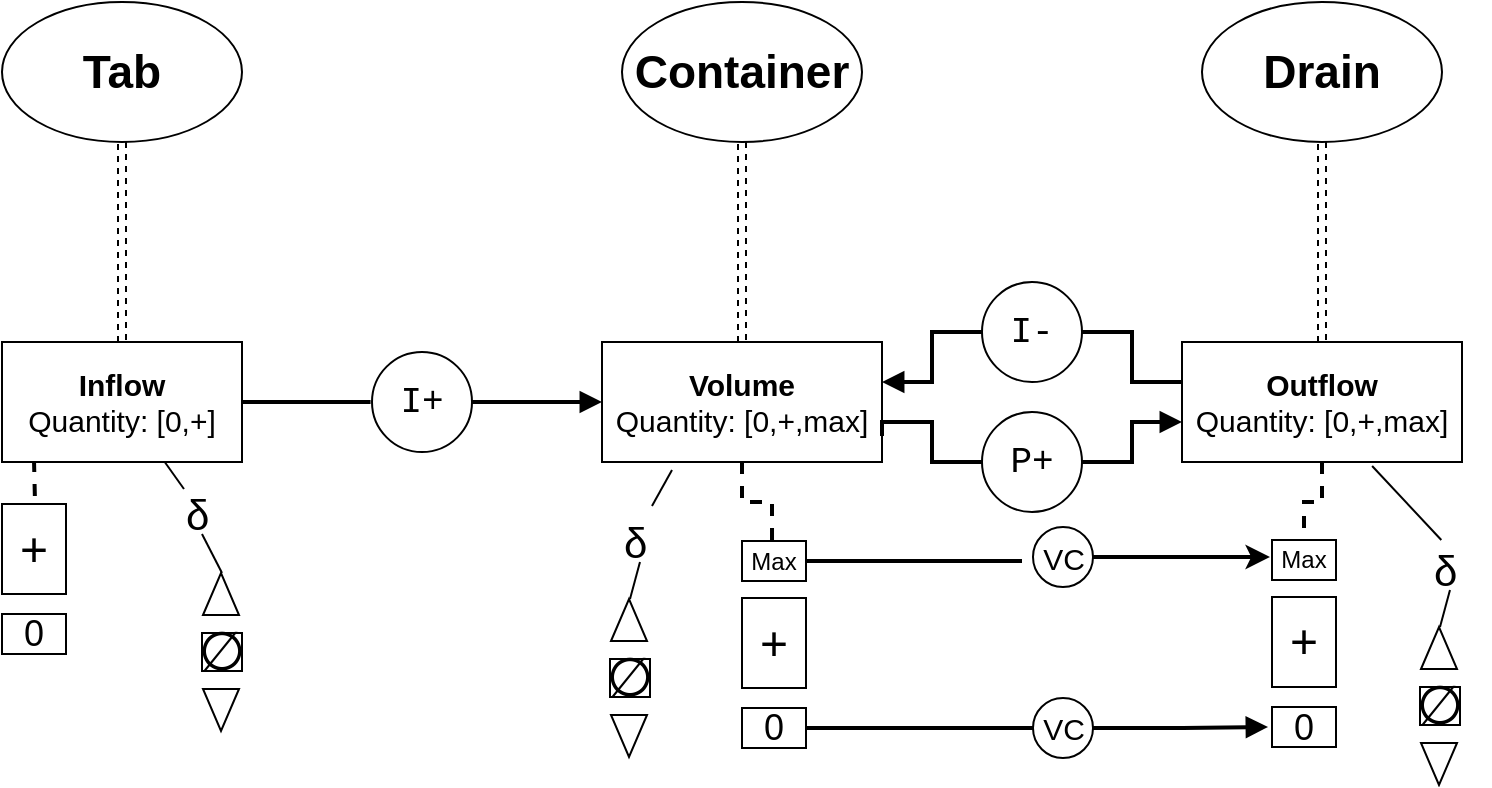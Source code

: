 <mxfile version="10.6.0" type="github"><diagram id="IiL3UcbihEvL6MUUXaoO" name="Page-1"><mxGraphModel dx="1329" dy="786" grid="1" gridSize="10" guides="1" tooltips="1" connect="0" arrows="1" fold="1" page="1" pageScale="1" pageWidth="827" pageHeight="1169" math="0" shadow="0"><root><mxCell id="0"/><mxCell id="1" parent="0"/><mxCell id="okrOaFl6imnLED2Pd8dB-20" style="edgeStyle=orthogonalEdgeStyle;shape=link;rounded=0;orthogonalLoop=1;jettySize=auto;html=1;entryX=0.5;entryY=0;entryDx=0;entryDy=0;entryPerimeter=0;dashed=1;endArrow=none;endFill=0;" parent="1" source="okrOaFl6imnLED2Pd8dB-4" target="okrOaFl6imnLED2Pd8dB-9" edge="1"><mxGeometry relative="1" as="geometry"/></mxCell><mxCell id="okrOaFl6imnLED2Pd8dB-4" value="&lt;font size=&quot;1&quot;&gt;&lt;b&gt;&lt;font style=&quot;font-size: 23px&quot;&gt;Container&lt;/font&gt;&lt;/b&gt;&lt;/font&gt;" style="ellipse;whiteSpace=wrap;html=1;" parent="1" vertex="1"><mxGeometry x="330" y="150" width="120" height="70" as="geometry"/></mxCell><mxCell id="okrOaFl6imnLED2Pd8dB-8" value="" style="edgeStyle=orthogonalEdgeStyle;rounded=0;orthogonalLoop=1;jettySize=auto;html=1;endArrow=none;endFill=0;shape=link;dashed=1;" parent="1" source="okrOaFl6imnLED2Pd8dB-5" target="okrOaFl6imnLED2Pd8dB-7" edge="1"><mxGeometry relative="1" as="geometry"/></mxCell><mxCell id="okrOaFl6imnLED2Pd8dB-5" value="&lt;b&gt;&lt;font style=&quot;font-size: 23px&quot;&gt;Tab&lt;/font&gt;&lt;/b&gt;" style="ellipse;whiteSpace=wrap;html=1;" parent="1" vertex="1"><mxGeometry x="20" y="150" width="120" height="70" as="geometry"/></mxCell><mxCell id="okrOaFl6imnLED2Pd8dB-21" style="edgeStyle=orthogonalEdgeStyle;shape=link;rounded=0;orthogonalLoop=1;jettySize=auto;html=1;entryX=0.5;entryY=0;entryDx=0;entryDy=0;entryPerimeter=0;dashed=1;endArrow=none;endFill=0;" parent="1" source="okrOaFl6imnLED2Pd8dB-6" target="okrOaFl6imnLED2Pd8dB-11" edge="1"><mxGeometry relative="1" as="geometry"/></mxCell><mxCell id="okrOaFl6imnLED2Pd8dB-6" value="&lt;b&gt;&lt;font style=&quot;font-size: 23px&quot;&gt;Drain&lt;/font&gt;&lt;/b&gt;" style="ellipse;whiteSpace=wrap;html=1;" parent="1" vertex="1"><mxGeometry x="620" y="150" width="120" height="70" as="geometry"/></mxCell><mxCell id="okrOaFl6imnLED2Pd8dB-22" style="edgeStyle=orthogonalEdgeStyle;rounded=0;orthogonalLoop=1;jettySize=auto;html=1;entryX=-0.014;entryY=0.5;entryDx=0;entryDy=0;entryPerimeter=0;endArrow=none;endFill=0;strokeWidth=2;" parent="1" source="okrOaFl6imnLED2Pd8dB-7" target="okrOaFl6imnLED2Pd8dB-24" edge="1"><mxGeometry relative="1" as="geometry"><mxPoint x="218" y="350" as="targetPoint"/></mxGeometry></mxCell><mxCell id="n71-mFbf7k77TN0-uK8z-25" style="edgeStyle=orthogonalEdgeStyle;rounded=0;orthogonalLoop=1;jettySize=auto;html=1;startArrow=none;startFill=0;endArrow=none;endFill=0;strokeWidth=2;dashed=1;" parent="1" target="okrOaFl6imnLED2Pd8dB-35" edge="1"><mxGeometry relative="1" as="geometry"><mxPoint x="36" y="379" as="sourcePoint"/></mxGeometry></mxCell><mxCell id="TGdqrroRe1jQDh7gQxnm-4" style="rounded=0;orthogonalLoop=1;jettySize=auto;html=1;endArrow=none;endFill=0;entryX=0.033;entryY=0.125;entryDx=0;entryDy=0;entryPerimeter=0;" edge="1" parent="1" source="okrOaFl6imnLED2Pd8dB-7" target="TGdqrroRe1jQDh7gQxnm-2"><mxGeometry relative="1" as="geometry"/></mxCell><mxCell id="okrOaFl6imnLED2Pd8dB-7" value="&lt;div&gt;&lt;font size=&quot;1&quot;&gt;&lt;b style=&quot;font-size: 15px&quot;&gt;Inflow&lt;/b&gt;&lt;/font&gt;&lt;/div&gt;&lt;div&gt;&lt;font size=&quot;1&quot;&gt;&lt;span style=&quot;font-size: 15px&quot;&gt;Quantity: [0,+]&lt;/span&gt;&lt;b style=&quot;font-size: 15px&quot;&gt;&lt;br&gt;&lt;/b&gt;&lt;/font&gt;&lt;/div&gt;" style="rounded=0;whiteSpace=wrap;html=1;" parent="1" vertex="1"><mxGeometry x="20" y="320" width="120" height="60" as="geometry"/></mxCell><mxCell id="n71-mFbf7k77TN0-uK8z-26" style="edgeStyle=orthogonalEdgeStyle;rounded=0;orthogonalLoop=1;jettySize=auto;html=1;entryX=0.469;entryY=0.025;entryDx=0;entryDy=0;entryPerimeter=0;dashed=1;startArrow=none;startFill=0;endArrow=none;endFill=0;strokeWidth=2;" parent="1" source="okrOaFl6imnLED2Pd8dB-9" target="n71-mFbf7k77TN0-uK8z-4" edge="1"><mxGeometry relative="1" as="geometry"/></mxCell><mxCell id="okrOaFl6imnLED2Pd8dB-9" value="&lt;div&gt;&lt;font size=&quot;1&quot;&gt;&lt;b style=&quot;font-size: 15px&quot;&gt;Volume&lt;/b&gt;&lt;/font&gt;&lt;/div&gt;&lt;div&gt;&lt;font size=&quot;1&quot;&gt;&lt;span style=&quot;font-size: 15px&quot;&gt;Quantity: [0,+,max]&lt;/span&gt;&lt;b style=&quot;font-size: 15px&quot;&gt;&lt;br&gt;&lt;/b&gt;&lt;/font&gt;&lt;/div&gt;" style="rounded=0;whiteSpace=wrap;html=1;" parent="1" vertex="1"><mxGeometry x="320" y="320" width="140" height="60" as="geometry"/></mxCell><mxCell id="okrOaFl6imnLED2Pd8dB-28" value="" style="edgeStyle=orthogonalEdgeStyle;rounded=0;orthogonalLoop=1;jettySize=auto;html=1;endArrow=none;endFill=0;strokeWidth=2;" parent="1" source="okrOaFl6imnLED2Pd8dB-11" target="okrOaFl6imnLED2Pd8dB-26" edge="1"><mxGeometry relative="1" as="geometry"><Array as="points"><mxPoint x="585" y="340"/><mxPoint x="585" y="315"/></Array></mxGeometry></mxCell><mxCell id="n71-mFbf7k77TN0-uK8z-27" style="edgeStyle=orthogonalEdgeStyle;rounded=0;orthogonalLoop=1;jettySize=auto;html=1;entryX=0.5;entryY=-0.125;entryDx=0;entryDy=0;entryPerimeter=0;dashed=1;startArrow=none;startFill=0;endArrow=none;endFill=0;strokeWidth=2;" parent="1" source="okrOaFl6imnLED2Pd8dB-11" target="n71-mFbf7k77TN0-uK8z-19" edge="1"><mxGeometry relative="1" as="geometry"/></mxCell><mxCell id="okrOaFl6imnLED2Pd8dB-11" value="&lt;div&gt;&lt;font size=&quot;1&quot;&gt;&lt;b style=&quot;font-size: 15px&quot;&gt;Outflow&lt;/b&gt;&lt;/font&gt;&lt;/div&gt;&lt;div&gt;&lt;font size=&quot;1&quot;&gt;&lt;span style=&quot;font-size: 15px&quot;&gt;Quantity: [0,+,max]&lt;/span&gt;&lt;b style=&quot;font-size: 15px&quot;&gt;&lt;br&gt;&lt;/b&gt;&lt;/font&gt;&lt;/div&gt;" style="rounded=0;whiteSpace=wrap;html=1;" parent="1" vertex="1"><mxGeometry x="610" y="320" width="140" height="60" as="geometry"/></mxCell><mxCell id="okrOaFl6imnLED2Pd8dB-25" value="" style="edgeStyle=orthogonalEdgeStyle;rounded=0;orthogonalLoop=1;jettySize=auto;html=1;endArrow=block;endFill=1;strokeWidth=2;" parent="1" source="okrOaFl6imnLED2Pd8dB-24" target="okrOaFl6imnLED2Pd8dB-9" edge="1"><mxGeometry relative="1" as="geometry"/></mxCell><mxCell id="okrOaFl6imnLED2Pd8dB-24" value="&lt;font face=&quot;Courier New&quot;&gt;&lt;font style=&quot;font-size: 18px&quot;&gt;I+&lt;/font&gt;&lt;/font&gt;" style="ellipse;whiteSpace=wrap;html=1;aspect=fixed;" parent="1" vertex="1"><mxGeometry x="205" y="325" width="50" height="50" as="geometry"/></mxCell><mxCell id="okrOaFl6imnLED2Pd8dB-29" value="" style="edgeStyle=orthogonalEdgeStyle;rounded=0;orthogonalLoop=1;jettySize=auto;html=1;endArrow=block;endFill=1;strokeWidth=2;" parent="1" source="okrOaFl6imnLED2Pd8dB-26" target="okrOaFl6imnLED2Pd8dB-9" edge="1"><mxGeometry relative="1" as="geometry"><Array as="points"><mxPoint x="485" y="315"/><mxPoint x="485" y="340"/></Array></mxGeometry></mxCell><mxCell id="okrOaFl6imnLED2Pd8dB-26" value="&lt;font face=&quot;Courier New&quot;&gt;&lt;font style=&quot;font-size: 18px&quot;&gt;I-&lt;/font&gt;&lt;/font&gt;" style="ellipse;whiteSpace=wrap;html=1;aspect=fixed;" parent="1" vertex="1"><mxGeometry x="510" y="290" width="50" height="50" as="geometry"/></mxCell><mxCell id="okrOaFl6imnLED2Pd8dB-32" style="edgeStyle=orthogonalEdgeStyle;rounded=0;orthogonalLoop=1;jettySize=auto;html=1;entryX=1;entryY=0.783;entryDx=0;entryDy=0;entryPerimeter=0;endArrow=none;endFill=0;strokeWidth=2;" parent="1" source="okrOaFl6imnLED2Pd8dB-30" target="okrOaFl6imnLED2Pd8dB-9" edge="1"><mxGeometry relative="1" as="geometry"><Array as="points"><mxPoint x="485" y="380"/><mxPoint x="485" y="360"/><mxPoint x="460" y="360"/></Array></mxGeometry></mxCell><mxCell id="okrOaFl6imnLED2Pd8dB-33" value="" style="edgeStyle=orthogonalEdgeStyle;rounded=0;orthogonalLoop=1;jettySize=auto;html=1;startArrow=none;startFill=0;endArrow=block;endFill=1;strokeWidth=2;" parent="1" source="okrOaFl6imnLED2Pd8dB-30" target="okrOaFl6imnLED2Pd8dB-11" edge="1"><mxGeometry relative="1" as="geometry"><Array as="points"><mxPoint x="585" y="380"/><mxPoint x="585" y="360"/></Array></mxGeometry></mxCell><mxCell id="okrOaFl6imnLED2Pd8dB-30" value="&lt;font style=&quot;font-size: 18px&quot; face=&quot;Courier New&quot;&gt;&lt;span&gt;P+&lt;/span&gt;&lt;/font&gt;" style="ellipse;whiteSpace=wrap;html=1;aspect=fixed;" parent="1" vertex="1"><mxGeometry x="510" y="355" width="50" height="50" as="geometry"/></mxCell><mxCell id="okrOaFl6imnLED2Pd8dB-34" value="&lt;font style=&quot;font-size: 18px&quot;&gt;0&lt;/font&gt;" style="rounded=0;whiteSpace=wrap;html=1;" parent="1" vertex="1"><mxGeometry x="20" y="456" width="32" height="20" as="geometry"/></mxCell><mxCell id="okrOaFl6imnLED2Pd8dB-35" value="&lt;font style=&quot;font-size: 24px&quot;&gt;+&lt;/font&gt;" style="rounded=0;whiteSpace=wrap;html=1;" parent="1" vertex="1"><mxGeometry x="20" y="401" width="32" height="45" as="geometry"/></mxCell><mxCell id="n71-mFbf7k77TN0-uK8z-23" style="edgeStyle=orthogonalEdgeStyle;rounded=0;orthogonalLoop=1;jettySize=auto;html=1;startArrow=none;startFill=0;endArrow=none;endFill=0;strokeWidth=2;" parent="1" source="n71-mFbf7k77TN0-uK8z-1" target="n71-mFbf7k77TN0-uK8z-22" edge="1"><mxGeometry relative="1" as="geometry"/></mxCell><mxCell id="n71-mFbf7k77TN0-uK8z-1" value="&lt;font style=&quot;font-size: 18px&quot;&gt;0&lt;/font&gt;" style="rounded=0;whiteSpace=wrap;html=1;" parent="1" vertex="1"><mxGeometry x="390" y="503" width="32" height="20" as="geometry"/></mxCell><mxCell id="n71-mFbf7k77TN0-uK8z-2" value="&lt;font style=&quot;font-size: 24px&quot;&gt;+&lt;/font&gt;" style="rounded=0;whiteSpace=wrap;html=1;" parent="1" vertex="1"><mxGeometry x="390" y="448" width="32" height="45" as="geometry"/></mxCell><mxCell id="n71-mFbf7k77TN0-uK8z-9" style="edgeStyle=orthogonalEdgeStyle;rounded=0;orthogonalLoop=1;jettySize=auto;html=1;startArrow=none;startFill=0;endArrow=none;endFill=0;strokeWidth=2;" parent="1" source="n71-mFbf7k77TN0-uK8z-4" edge="1"><mxGeometry relative="1" as="geometry"><mxPoint x="530" y="429.5" as="targetPoint"/></mxGeometry></mxCell><mxCell id="n71-mFbf7k77TN0-uK8z-4" value="Max" style="rounded=0;whiteSpace=wrap;html=1;" parent="1" vertex="1"><mxGeometry x="390" y="419.5" width="32" height="20" as="geometry"/></mxCell><mxCell id="n71-mFbf7k77TN0-uK8z-20" style="edgeStyle=orthogonalEdgeStyle;rounded=0;orthogonalLoop=1;jettySize=auto;html=1;entryX=-0.031;entryY=0.425;entryDx=0;entryDy=0;entryPerimeter=0;startArrow=none;startFill=0;endArrow=classic;endFill=1;strokeWidth=2;" parent="1" source="n71-mFbf7k77TN0-uK8z-8" target="n71-mFbf7k77TN0-uK8z-19" edge="1"><mxGeometry relative="1" as="geometry"/></mxCell><mxCell id="n71-mFbf7k77TN0-uK8z-8" value="&lt;font style=&quot;font-size: 15px&quot;&gt;VC&lt;/font&gt;" style="ellipse;whiteSpace=wrap;html=1;aspect=fixed;" parent="1" vertex="1"><mxGeometry x="535.5" y="412.5" width="30" height="30" as="geometry"/></mxCell><mxCell id="n71-mFbf7k77TN0-uK8z-17" value="&lt;font style=&quot;font-size: 18px&quot;&gt;0&lt;/font&gt;" style="rounded=0;whiteSpace=wrap;html=1;" parent="1" vertex="1"><mxGeometry x="655" y="502.5" width="32" height="20" as="geometry"/></mxCell><mxCell id="n71-mFbf7k77TN0-uK8z-18" value="&lt;font style=&quot;font-size: 24px&quot;&gt;+&lt;/font&gt;" style="rounded=0;whiteSpace=wrap;html=1;" parent="1" vertex="1"><mxGeometry x="655" y="447.5" width="32" height="45" as="geometry"/></mxCell><mxCell id="n71-mFbf7k77TN0-uK8z-19" value="Max" style="rounded=0;whiteSpace=wrap;html=1;" parent="1" vertex="1"><mxGeometry x="655" y="419" width="32" height="20" as="geometry"/></mxCell><mxCell id="n71-mFbf7k77TN0-uK8z-24" style="edgeStyle=orthogonalEdgeStyle;rounded=0;orthogonalLoop=1;jettySize=auto;html=1;entryX=-0.062;entryY=0.5;entryDx=0;entryDy=0;entryPerimeter=0;startArrow=none;startFill=0;endArrow=block;endFill=1;strokeWidth=2;" parent="1" source="n71-mFbf7k77TN0-uK8z-22" target="n71-mFbf7k77TN0-uK8z-17" edge="1"><mxGeometry relative="1" as="geometry"/></mxCell><mxCell id="n71-mFbf7k77TN0-uK8z-22" value="&lt;font style=&quot;font-size: 15px&quot;&gt;VC&lt;/font&gt;" style="ellipse;whiteSpace=wrap;html=1;aspect=fixed;" parent="1" vertex="1"><mxGeometry x="535.5" y="498" width="30" height="30" as="geometry"/></mxCell><mxCell id="TGdqrroRe1jQDh7gQxnm-8" style="edgeStyle=none;rounded=0;orthogonalLoop=1;jettySize=auto;html=1;endArrow=none;endFill=0;exitX=0.333;exitY=1.25;exitDx=0;exitDy=0;exitPerimeter=0;entryX=1;entryY=0.528;entryDx=0;entryDy=0;entryPerimeter=0;" edge="1" parent="1" source="TGdqrroRe1jQDh7gQxnm-2" target="TGdqrroRe1jQDh7gQxnm-5"><mxGeometry relative="1" as="geometry"><mxPoint x="112" y="414" as="sourcePoint"/><mxPoint x="130" y="450" as="targetPoint"/></mxGeometry></mxCell><mxCell id="TGdqrroRe1jQDh7gQxnm-2" value="&lt;div align=&quot;center&quot;&gt;&lt;font style=&quot;font-size: 21px&quot;&gt;δ&lt;/font&gt;&lt;/div&gt;" style="text;html=1;resizable=0;points=[];autosize=1;align=left;verticalAlign=top;spacingTop=-4;" vertex="1" parent="1"><mxGeometry x="110" y="391" width="30" height="20" as="geometry"/></mxCell><mxCell id="TGdqrroRe1jQDh7gQxnm-5" value="" style="triangle;whiteSpace=wrap;html=1;rotation=-90;" vertex="1" parent="1"><mxGeometry x="119" y="437" width="21" height="18" as="geometry"/></mxCell><mxCell id="TGdqrroRe1jQDh7gQxnm-13" value="" style="triangle;whiteSpace=wrap;html=1;rotation=90;" vertex="1" parent="1"><mxGeometry x="119" y="495" width="21" height="18" as="geometry"/></mxCell><mxCell id="TGdqrroRe1jQDh7gQxnm-17" value="&lt;font style=&quot;font-size: 27px&quot;&gt;∅&lt;/font&gt;" style="rounded=0;whiteSpace=wrap;html=1;" vertex="1" parent="1"><mxGeometry x="120" y="465.5" width="20" height="19" as="geometry"/></mxCell><mxCell id="TGdqrroRe1jQDh7gQxnm-24" style="edgeStyle=none;rounded=0;orthogonalLoop=1;jettySize=auto;html=1;endArrow=none;endFill=0;exitX=0.333;exitY=1.25;exitDx=0;exitDy=0;exitPerimeter=0;entryX=1;entryY=0.528;entryDx=0;entryDy=0;entryPerimeter=0;" edge="1" parent="1" source="TGdqrroRe1jQDh7gQxnm-25" target="TGdqrroRe1jQDh7gQxnm-26"><mxGeometry relative="1" as="geometry"><mxPoint x="316" y="427" as="sourcePoint"/><mxPoint x="334" y="463" as="targetPoint"/></mxGeometry></mxCell><mxCell id="TGdqrroRe1jQDh7gQxnm-32" style="edgeStyle=none;rounded=0;orthogonalLoop=1;jettySize=auto;html=1;entryX=0.25;entryY=1.067;entryDx=0;entryDy=0;entryPerimeter=0;endArrow=none;endFill=0;exitX=0.533;exitY=-0.15;exitDx=0;exitDy=0;exitPerimeter=0;" edge="1" parent="1" source="TGdqrroRe1jQDh7gQxnm-25" target="okrOaFl6imnLED2Pd8dB-9"><mxGeometry relative="1" as="geometry"/></mxCell><mxCell id="TGdqrroRe1jQDh7gQxnm-25" value="&lt;div align=&quot;center&quot;&gt;&lt;font style=&quot;font-size: 21px&quot;&gt;δ&lt;/font&gt;&lt;/div&gt;" style="text;html=1;resizable=0;points=[];autosize=1;align=left;verticalAlign=top;spacingTop=-4;" vertex="1" parent="1"><mxGeometry x="329" y="405" width="30" height="20" as="geometry"/></mxCell><mxCell id="TGdqrroRe1jQDh7gQxnm-26" value="" style="triangle;whiteSpace=wrap;html=1;rotation=-90;" vertex="1" parent="1"><mxGeometry x="323" y="450" width="21" height="18" as="geometry"/></mxCell><mxCell id="TGdqrroRe1jQDh7gQxnm-27" value="" style="triangle;whiteSpace=wrap;html=1;rotation=90;" vertex="1" parent="1"><mxGeometry x="323" y="508" width="21" height="18" as="geometry"/></mxCell><mxCell id="TGdqrroRe1jQDh7gQxnm-28" value="&lt;font style=&quot;font-size: 27px&quot;&gt;∅&lt;/font&gt;" style="rounded=0;whiteSpace=wrap;html=1;" vertex="1" parent="1"><mxGeometry x="324" y="478.5" width="20" height="19" as="geometry"/></mxCell><mxCell id="TGdqrroRe1jQDh7gQxnm-33" style="edgeStyle=none;rounded=0;orthogonalLoop=1;jettySize=auto;html=1;endArrow=none;endFill=0;exitX=0.333;exitY=1.25;exitDx=0;exitDy=0;exitPerimeter=0;entryX=1;entryY=0.528;entryDx=0;entryDy=0;entryPerimeter=0;" edge="1" parent="1" source="TGdqrroRe1jQDh7gQxnm-35" target="TGdqrroRe1jQDh7gQxnm-36"><mxGeometry relative="1" as="geometry"><mxPoint x="721" y="441" as="sourcePoint"/><mxPoint x="739" y="477" as="targetPoint"/></mxGeometry></mxCell><mxCell id="TGdqrroRe1jQDh7gQxnm-39" style="edgeStyle=none;rounded=0;orthogonalLoop=1;jettySize=auto;html=1;entryX=0.679;entryY=1.033;entryDx=0;entryDy=0;entryPerimeter=0;endArrow=none;endFill=0;" edge="1" parent="1" source="TGdqrroRe1jQDh7gQxnm-35" target="okrOaFl6imnLED2Pd8dB-11"><mxGeometry relative="1" as="geometry"/></mxCell><mxCell id="TGdqrroRe1jQDh7gQxnm-35" value="&lt;div align=&quot;center&quot;&gt;&lt;font style=&quot;font-size: 21px&quot;&gt;δ&lt;/font&gt;&lt;/div&gt;" style="text;html=1;resizable=0;points=[];autosize=1;align=left;verticalAlign=top;spacingTop=-4;" vertex="1" parent="1"><mxGeometry x="734" y="419" width="30" height="20" as="geometry"/></mxCell><mxCell id="TGdqrroRe1jQDh7gQxnm-36" value="" style="triangle;whiteSpace=wrap;html=1;rotation=-90;" vertex="1" parent="1"><mxGeometry x="728" y="464" width="21" height="18" as="geometry"/></mxCell><mxCell id="TGdqrroRe1jQDh7gQxnm-37" value="" style="triangle;whiteSpace=wrap;html=1;rotation=90;" vertex="1" parent="1"><mxGeometry x="728" y="522" width="21" height="18" as="geometry"/></mxCell><mxCell id="TGdqrroRe1jQDh7gQxnm-38" value="&lt;font style=&quot;font-size: 27px&quot;&gt;∅&lt;/font&gt;" style="rounded=0;whiteSpace=wrap;html=1;" vertex="1" parent="1"><mxGeometry x="729" y="492.5" width="20" height="19" as="geometry"/></mxCell></root></mxGraphModel></diagram></mxfile>